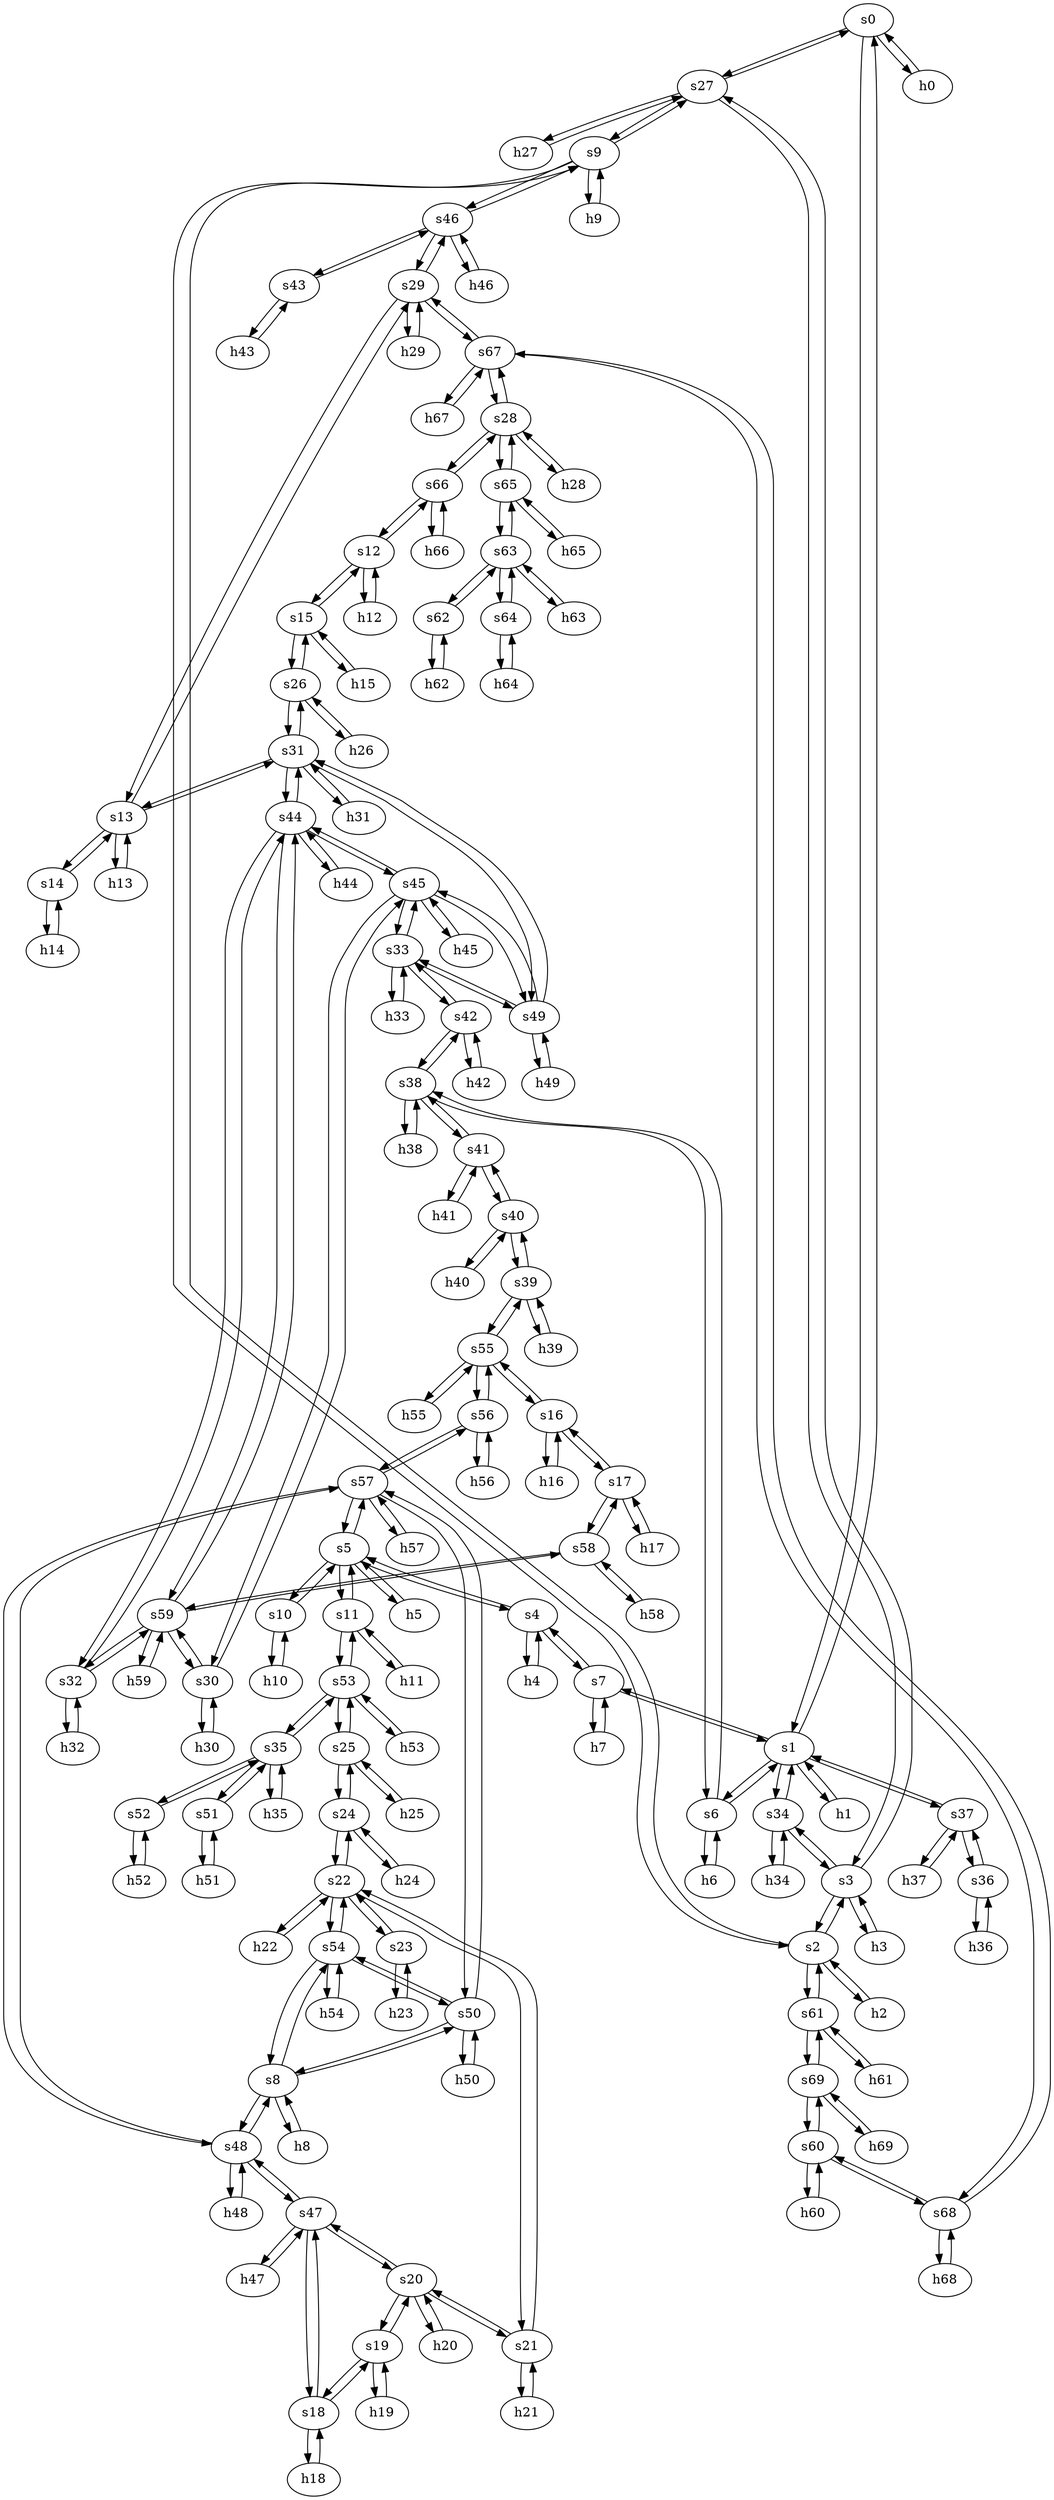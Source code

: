 strict digraph "Columbus Networks" {
	s0	 [id=0,
		type=switch];
	s27	 [id=27,
		type=switch];
	s0 -> s27	 [capacity="1Gbps",
		cost=1,
		dst_port=2,
		src_port=3];
	h0	 [ip="111.0.0.0",
		mac="00:00:00:00:0:0",
		type=host];
	s0 -> h0	 [capacity="1Gbps",
		cost=1,
		dst_port=1,
		src_port=1];
	s1	 [id=1,
		type=switch];
	s0 -> s1	 [capacity="1Gbps",
		cost=1,
		dst_port=2,
		src_port=2];
	s7	 [id=7,
		type=switch];
	s4	 [id=4,
		type=switch];
	s7 -> s4	 [capacity="1Gbps",
		cost=1,
		dst_port=3,
		src_port=3];
	s7 -> s1	 [capacity="1Gbps",
		cost=1,
		dst_port=6,
		src_port=2];
	h7	 [ip="111.0.7.7",
		mac="00:00:00:00:7:7",
		type=host];
	s7 -> h7	 [capacity="1Gbps",
		cost=1,
		dst_port=1,
		src_port=1];
	h20	 [ip="111.0.20.20",
		mac="00:00:00:00:20:20",
		type=host];
	s20	 [id=20,
		type=switch];
	h20 -> s20	 [capacity="1Gbps",
		cost=1,
		dst_port=1,
		src_port=1];
	h47	 [ip="111.0.47.47",
		mac="00:00:00:00:47:47",
		type=host];
	s47	 [id=47,
		type=switch];
	h47 -> s47	 [capacity="1Gbps",
		cost=1,
		dst_port=1,
		src_port=1];
	h46	 [ip="111.0.46.46",
		mac="00:00:00:00:46:46",
		type=host];
	s46	 [id=46,
		type=switch];
	h46 -> s46	 [capacity="1Gbps",
		cost=1,
		dst_port=1,
		src_port=1];
	h45	 [ip="111.0.45.45",
		mac="00:00:00:00:45:45",
		type=host];
	s45	 [id=45,
		type=switch];
	h45 -> s45	 [capacity="1Gbps",
		cost=1,
		dst_port=1,
		src_port=1];
	h44	 [ip="111.0.44.44",
		mac="00:00:00:00:44:44",
		type=host];
	s44	 [id=44,
		type=switch];
	h44 -> s44	 [capacity="1Gbps",
		cost=1,
		dst_port=1,
		src_port=1];
	h43	 [ip="111.0.43.43",
		mac="00:00:00:00:43:43",
		type=host];
	s43	 [id=43,
		type=switch];
	h43 -> s43	 [capacity="1Gbps",
		cost=1,
		dst_port=1,
		src_port=1];
	s5	 [id=5,
		type=switch];
	s5 -> s4	 [capacity="1Gbps",
		cost=1,
		dst_port=2,
		src_port=2];
	s57	 [id=57,
		type=switch];
	s5 -> s57	 [capacity="1Gbps",
		cost=1,
		dst_port=2,
		src_port=3];
	h5	 [ip="111.0.5.5",
		mac="00:00:00:00:5:5",
		type=host];
	s5 -> h5	 [capacity="1Gbps",
		cost=1,
		dst_port=1,
		src_port=1];
	s11	 [id=11,
		type=switch];
	s5 -> s11	 [capacity="1Gbps",
		cost=1,
		dst_port=2,
		src_port=5];
	s10	 [id=10,
		type=switch];
	s5 -> s10	 [capacity="1Gbps",
		cost=1,
		dst_port=2,
		src_port=4];
	h41	 [ip="111.0.41.41",
		mac="00:00:00:00:41:41",
		type=host];
	s41	 [id=41,
		type=switch];
	h41 -> s41	 [capacity="1Gbps",
		cost=1,
		dst_port=1,
		src_port=1];
	h40	 [ip="111.0.40.40",
		mac="00:00:00:00:40:40",
		type=host];
	s40	 [id=40,
		type=switch];
	h40 -> s40	 [capacity="1Gbps",
		cost=1,
		dst_port=1,
		src_port=1];
	s4 -> s7	 [capacity="1Gbps",
		cost=1,
		dst_port=3,
		src_port=3];
	h4	 [ip="111.0.4.4",
		mac="00:00:00:00:4:4",
		type=host];
	s4 -> h4	 [capacity="1Gbps",
		cost=1,
		dst_port=1,
		src_port=1];
	s4 -> s5	 [capacity="1Gbps",
		cost=1,
		dst_port=2,
		src_port=2];
	h49	 [ip="111.0.49.49",
		mac="00:00:00:00:49:49",
		type=host];
	s49	 [id=49,
		type=switch];
	h49 -> s49	 [capacity="1Gbps",
		cost=1,
		dst_port=1,
		src_port=1];
	h48	 [ip="111.0.48.48",
		mac="00:00:00:00:48:48",
		type=host];
	s48	 [id=48,
		type=switch];
	h48 -> s48	 [capacity="1Gbps",
		cost=1,
		dst_port=1,
		src_port=1];
	s57 -> s5	 [capacity="1Gbps",
		cost=1,
		dst_port=3,
		src_port=2];
	s50	 [id=50,
		type=switch];
	s57 -> s50	 [capacity="1Gbps",
		cost=1,
		dst_port=3,
		src_port=4];
	h57	 [ip="111.0.57.57",
		mac="00:00:00:00:57:57",
		type=host];
	s57 -> h57	 [capacity="1Gbps",
		cost=1,
		dst_port=1,
		src_port=1];
	s56	 [id=56,
		type=switch];
	s57 -> s56	 [capacity="1Gbps",
		cost=1,
		dst_port=3,
		src_port=5];
	s57 -> s48	 [capacity="1Gbps",
		cost=1,
		dst_port=4,
		src_port=3];
	s56 -> s57	 [capacity="1Gbps",
		cost=1,
		dst_port=5,
		src_port=3];
	s55	 [id=55,
		type=switch];
	s56 -> s55	 [capacity="1Gbps",
		cost=1,
		dst_port=4,
		src_port=2];
	h56	 [ip="111.0.56.56",
		mac="00:00:00:00:56:56",
		type=host];
	s56 -> h56	 [capacity="1Gbps",
		cost=1,
		dst_port=1,
		src_port=1];
	s16	 [id=16,
		type=switch];
	s55 -> s16	 [capacity="1Gbps",
		cost=1,
		dst_port=3,
		src_port=2];
	s55 -> s56	 [capacity="1Gbps",
		cost=1,
		dst_port=2,
		src_port=4];
	h55	 [ip="111.0.55.55",
		mac="00:00:00:00:55:55",
		type=host];
	s55 -> h55	 [capacity="1Gbps",
		cost=1,
		dst_port=1,
		src_port=1];
	s39	 [id=39,
		type=switch];
	s55 -> s39	 [capacity="1Gbps",
		cost=1,
		dst_port=3,
		src_port=3];
	s54	 [id=54,
		type=switch];
	s8	 [id=8,
		type=switch];
	s54 -> s8	 [capacity="1Gbps",
		cost=1,
		dst_port=4,
		src_port=2];
	s22	 [id=22,
		type=switch];
	s54 -> s22	 [capacity="1Gbps",
		cost=1,
		dst_port=4,
		src_port=3];
	s54 -> s50	 [capacity="1Gbps",
		cost=1,
		dst_port=4,
		src_port=4];
	h54	 [ip="111.0.54.54",
		mac="00:00:00:00:54:54",
		type=host];
	s54 -> h54	 [capacity="1Gbps",
		cost=1,
		dst_port=1,
		src_port=1];
	s53	 [id=53,
		type=switch];
	h53	 [ip="111.0.53.53",
		mac="00:00:00:00:53:53",
		type=host];
	s53 -> h53	 [capacity="1Gbps",
		cost=1,
		dst_port=1,
		src_port=1];
	s35	 [id=35,
		type=switch];
	s53 -> s35	 [capacity="1Gbps",
		cost=1,
		dst_port=4,
		src_port=4];
	s25	 [id=25,
		type=switch];
	s53 -> s25	 [capacity="1Gbps",
		cost=1,
		dst_port=3,
		src_port=3];
	s53 -> s11	 [capacity="1Gbps",
		cost=1,
		dst_port=3,
		src_port=2];
	s52	 [id=52,
		type=switch];
	s52 -> s35	 [capacity="1Gbps",
		cost=1,
		dst_port=3,
		src_port=2];
	h52	 [ip="111.0.52.52",
		mac="00:00:00:00:52:52",
		type=host];
	s52 -> h52	 [capacity="1Gbps",
		cost=1,
		dst_port=1,
		src_port=1];
	s51	 [id=51,
		type=switch];
	s51 -> s35	 [capacity="1Gbps",
		cost=1,
		dst_port=2,
		src_port=2];
	h51	 [ip="111.0.51.51",
		mac="00:00:00:00:51:51",
		type=host];
	s51 -> h51	 [capacity="1Gbps",
		cost=1,
		dst_port=1,
		src_port=1];
	s50 -> s8	 [capacity="1Gbps",
		cost=1,
		dst_port=3,
		src_port=2];
	s50 -> s54	 [capacity="1Gbps",
		cost=1,
		dst_port=4,
		src_port=4];
	h50	 [ip="111.0.50.50",
		mac="00:00:00:00:50:50",
		type=host];
	s50 -> h50	 [capacity="1Gbps",
		cost=1,
		dst_port=1,
		src_port=1];
	s50 -> s57	 [capacity="1Gbps",
		cost=1,
		dst_port=4,
		src_port=3];
	s59	 [id=59,
		type=switch];
	s58	 [id=58,
		type=switch];
	s59 -> s58	 [capacity="1Gbps",
		cost=1,
		dst_port=3,
		src_port=5];
	h59	 [ip="111.0.59.59",
		mac="00:00:00:00:59:59",
		type=host];
	s59 -> h59	 [capacity="1Gbps",
		cost=1,
		dst_port=1,
		src_port=1];
	s59 -> s44	 [capacity="1Gbps",
		cost=1,
		dst_port=4,
		src_port=4];
	s32	 [id=32,
		type=switch];
	s59 -> s32	 [capacity="1Gbps",
		cost=1,
		dst_port=2,
		src_port=3];
	s30	 [id=30,
		type=switch];
	s59 -> s30	 [capacity="1Gbps",
		cost=1,
		dst_port=2,
		src_port=2];
	h58	 [ip="111.0.58.58",
		mac="00:00:00:00:58:58",
		type=host];
	s58 -> h58	 [capacity="1Gbps",
		cost=1,
		dst_port=1,
		src_port=1];
	s58 -> s59	 [capacity="1Gbps",
		cost=1,
		dst_port=5,
		src_port=3];
	s17	 [id=17,
		type=switch];
	s58 -> s17	 [capacity="1Gbps",
		cost=1,
		dst_port=3,
		src_port=2];
	h54 -> s54	 [capacity="1Gbps",
		cost=1,
		dst_port=1,
		src_port=1];
	h55 -> s55	 [capacity="1Gbps",
		cost=1,
		dst_port=1,
		src_port=1];
	h56 -> s56	 [capacity="1Gbps",
		cost=1,
		dst_port=1,
		src_port=1];
	h57 -> s57	 [capacity="1Gbps",
		cost=1,
		dst_port=1,
		src_port=1];
	h50 -> s50	 [capacity="1Gbps",
		cost=1,
		dst_port=1,
		src_port=1];
	h51 -> s51	 [capacity="1Gbps",
		cost=1,
		dst_port=1,
		src_port=1];
	h52 -> s52	 [capacity="1Gbps",
		cost=1,
		dst_port=1,
		src_port=1];
	h53 -> s53	 [capacity="1Gbps",
		cost=1,
		dst_port=1,
		src_port=1];
	h58 -> s58	 [capacity="1Gbps",
		cost=1,
		dst_port=1,
		src_port=1];
	h59 -> s59	 [capacity="1Gbps",
		cost=1,
		dst_port=1,
		src_port=1];
	s44 -> h44	 [capacity="1Gbps",
		cost=1,
		dst_port=1,
		src_port=1];
	s44 -> s45	 [capacity="1Gbps",
		cost=1,
		dst_port=4,
		src_port=5];
	s31	 [id=31,
		type=switch];
	s44 -> s31	 [capacity="1Gbps",
		cost=1,
		dst_port=5,
		src_port=2];
	s44 -> s59	 [capacity="1Gbps",
		cost=1,
		dst_port=4,
		src_port=4];
	s44 -> s32	 [capacity="1Gbps",
		cost=1,
		dst_port=3,
		src_port=3];
	h24	 [ip="111.0.24.24",
		mac="00:00:00:00:24:24",
		type=host];
	s24	 [id=24,
		type=switch];
	h24 -> s24	 [capacity="1Gbps",
		cost=1,
		dst_port=1,
		src_port=1];
	s46 -> h46	 [capacity="1Gbps",
		cost=1,
		dst_port=1,
		src_port=1];
	s9	 [id=9,
		type=switch];
	s46 -> s9	 [capacity="1Gbps",
		cost=1,
		dst_port=4,
		src_port=2];
	s29	 [id=29,
		type=switch];
	s46 -> s29	 [capacity="1Gbps",
		cost=1,
		dst_port=4,
		src_port=3];
	s46 -> s43	 [capacity="1Gbps",
		cost=1,
		dst_port=2,
		src_port=4];
	s18	 [id=18,
		type=switch];
	s47 -> s18	 [capacity="1Gbps",
		cost=1,
		dst_port=3,
		src_port=2];
	s47 -> s48	 [capacity="1Gbps",
		cost=1,
		dst_port=3,
		src_port=4];
	s47 -> h47	 [capacity="1Gbps",
		cost=1,
		dst_port=1,
		src_port=1];
	s47 -> s20	 [capacity="1Gbps",
		cost=1,
		dst_port=4,
		src_port=3];
	s40 -> s41	 [capacity="1Gbps",
		cost=1,
		dst_port=3,
		src_port=3];
	s40 -> s39	 [capacity="1Gbps",
		cost=1,
		dst_port=2,
		src_port=2];
	s40 -> h40	 [capacity="1Gbps",
		cost=1,
		dst_port=1,
		src_port=1];
	s41 -> s40	 [capacity="1Gbps",
		cost=1,
		dst_port=3,
		src_port=3];
	s41 -> h41	 [capacity="1Gbps",
		cost=1,
		dst_port=1,
		src_port=1];
	s38	 [id=38,
		type=switch];
	s41 -> s38	 [capacity="1Gbps",
		cost=1,
		dst_port=3,
		src_port=2];
	s42	 [id=42,
		type=switch];
	s42 -> s38	 [capacity="1Gbps",
		cost=1,
		dst_port=4,
		src_port=3];
	s33	 [id=33,
		type=switch];
	s42 -> s33	 [capacity="1Gbps",
		cost=1,
		dst_port=3,
		src_port=2];
	h42	 [ip="111.0.42.42",
		mac="00:00:00:00:42:42",
		type=host];
	s42 -> h42	 [capacity="1Gbps",
		cost=1,
		dst_port=1,
		src_port=1];
	s43 -> h43	 [capacity="1Gbps",
		cost=1,
		dst_port=1,
		src_port=1];
	s43 -> s46	 [capacity="1Gbps",
		cost=1,
		dst_port=4,
		src_port=2];
	s48 -> s8	 [capacity="1Gbps",
		cost=1,
		dst_port=2,
		src_port=2];
	s48 -> h48	 [capacity="1Gbps",
		cost=1,
		dst_port=1,
		src_port=1];
	s48 -> s57	 [capacity="1Gbps",
		cost=1,
		dst_port=3,
		src_port=4];
	s48 -> s47	 [capacity="1Gbps",
		cost=1,
		dst_port=4,
		src_port=3];
	s49 -> s45	 [capacity="1Gbps",
		cost=1,
		dst_port=5,
		src_port=4];
	s49 -> s31	 [capacity="1Gbps",
		cost=1,
		dst_port=4,
		src_port=2];
	s49 -> s33	 [capacity="1Gbps",
		cost=1,
		dst_port=2,
		src_port=3];
	s49 -> h49	 [capacity="1Gbps",
		cost=1,
		dst_port=1,
		src_port=1];
	h42 -> s42	 [capacity="1Gbps",
		cost=1,
		dst_port=1,
		src_port=1];
	h69	 [ip="111.0.69.69",
		mac="00:00:00:00:69:69",
		type=host];
	s69	 [id=69,
		type=switch];
	h69 -> s69	 [capacity="1Gbps",
		cost=1,
		dst_port=1,
		src_port=1];
	h68	 [ip="111.0.68.68",
		mac="00:00:00:00:68:68",
		type=host];
	s68	 [id=68,
		type=switch];
	h68 -> s68	 [capacity="1Gbps",
		cost=1,
		dst_port=1,
		src_port=1];
	h61	 [ip="111.0.61.61",
		mac="00:00:00:00:61:61",
		type=host];
	s61	 [id=61,
		type=switch];
	h61 -> s61	 [capacity="1Gbps",
		cost=1,
		dst_port=1,
		src_port=1];
	h60	 [ip="111.0.60.60",
		mac="00:00:00:00:60:60",
		type=host];
	s60	 [id=60,
		type=switch];
	h60 -> s60	 [capacity="1Gbps",
		cost=1,
		dst_port=1,
		src_port=1];
	h63	 [ip="111.0.63.63",
		mac="00:00:00:00:63:63",
		type=host];
	s63	 [id=63,
		type=switch];
	h63 -> s63	 [capacity="1Gbps",
		cost=1,
		dst_port=1,
		src_port=1];
	h62	 [ip="111.0.62.62",
		mac="00:00:00:00:62:62",
		type=host];
	s62	 [id=62,
		type=switch];
	h62 -> s62	 [capacity="1Gbps",
		cost=1,
		dst_port=1,
		src_port=1];
	h65	 [ip="111.0.65.65",
		mac="00:00:00:00:65:65",
		type=host];
	s65	 [id=65,
		type=switch];
	h65 -> s65	 [capacity="1Gbps",
		cost=1,
		dst_port=1,
		src_port=1];
	h64	 [ip="111.0.64.64",
		mac="00:00:00:00:64:64",
		type=host];
	s64	 [id=64,
		type=switch];
	h64 -> s64	 [capacity="1Gbps",
		cost=1,
		dst_port=1,
		src_port=1];
	h67	 [ip="111.0.67.67",
		mac="00:00:00:00:67:67",
		type=host];
	s67	 [id=67,
		type=switch];
	h67 -> s67	 [capacity="1Gbps",
		cost=1,
		dst_port=1,
		src_port=1];
	h66	 [ip="111.0.66.66",
		mac="00:00:00:00:66:66",
		type=host];
	s66	 [id=66,
		type=switch];
	h66 -> s66	 [capacity="1Gbps",
		cost=1,
		dst_port=1,
		src_port=1];
	s45 -> h45	 [capacity="1Gbps",
		cost=1,
		dst_port=1,
		src_port=1];
	s45 -> s44	 [capacity="1Gbps",
		cost=1,
		dst_port=5,
		src_port=4];
	s45 -> s30	 [capacity="1Gbps",
		cost=1,
		dst_port=3,
		src_port=2];
	s45 -> s33	 [capacity="1Gbps",
		cost=1,
		dst_port=4,
		src_port=3];
	s45 -> s49	 [capacity="1Gbps",
		cost=1,
		dst_port=4,
		src_port=5];
	s19	 [id=19,
		type=switch];
	h19	 [ip="111.0.19.19",
		mac="00:00:00:00:19:19",
		type=host];
	s19 -> h19	 [capacity="1Gbps",
		cost=1,
		dst_port=1,
		src_port=1];
	s19 -> s18	 [capacity="1Gbps",
		cost=1,
		dst_port=2,
		src_port=2];
	s19 -> s20	 [capacity="1Gbps",
		cost=1,
		dst_port=2,
		src_port=3];
	s18 -> s19	 [capacity="1Gbps",
		cost=1,
		dst_port=2,
		src_port=2];
	s18 -> s47	 [capacity="1Gbps",
		cost=1,
		dst_port=2,
		src_port=3];
	h18	 [ip="111.0.18.18",
		mac="00:00:00:00:18:18",
		type=host];
	s18 -> h18	 [capacity="1Gbps",
		cost=1,
		dst_port=1,
		src_port=1];
	s13	 [id=13,
		type=switch];
	s14	 [id=14,
		type=switch];
	s13 -> s14	 [capacity="1Gbps",
		cost=1,
		dst_port=2,
		src_port=3];
	s13 -> s31	 [capacity="1Gbps",
		cost=1,
		dst_port=2,
		src_port=4];
	s13 -> s29	 [capacity="1Gbps",
		cost=1,
		dst_port=2,
		src_port=2];
	h13	 [ip="111.0.13.13",
		mac="00:00:00:00:13:13",
		type=host];
	s13 -> h13	 [capacity="1Gbps",
		cost=1,
		dst_port=1,
		src_port=1];
	s12	 [id=12,
		type=switch];
	h12	 [ip="111.0.12.12",
		mac="00:00:00:00:12:12",
		type=host];
	s12 -> h12	 [capacity="1Gbps",
		cost=1,
		dst_port=1,
		src_port=1];
	s12 -> s66	 [capacity="1Gbps",
		cost=1,
		dst_port=2,
		src_port=2];
	s15	 [id=15,
		type=switch];
	s12 -> s15	 [capacity="1Gbps",
		cost=1,
		dst_port=2,
		src_port=3];
	s11 -> s5	 [capacity="1Gbps",
		cost=1,
		dst_port=5,
		src_port=2];
	h11	 [ip="111.0.11.11",
		mac="00:00:00:00:11:11",
		type=host];
	s11 -> h11	 [capacity="1Gbps",
		cost=1,
		dst_port=1,
		src_port=1];
	s11 -> s53	 [capacity="1Gbps",
		cost=1,
		dst_port=2,
		src_port=3];
	s10 -> s5	 [capacity="1Gbps",
		cost=1,
		dst_port=4,
		src_port=2];
	h10	 [ip="111.0.10.10",
		mac="00:00:00:00:10:10",
		type=host];
	s10 -> h10	 [capacity="1Gbps",
		cost=1,
		dst_port=1,
		src_port=1];
	s17 -> s16	 [capacity="1Gbps",
		cost=1,
		dst_port=2,
		src_port=2];
	s17 -> s58	 [capacity="1Gbps",
		cost=1,
		dst_port=2,
		src_port=3];
	h17	 [ip="111.0.17.17",
		mac="00:00:00:00:17:17",
		type=host];
	s17 -> h17	 [capacity="1Gbps",
		cost=1,
		dst_port=1,
		src_port=1];
	h16	 [ip="111.0.16.16",
		mac="00:00:00:00:16:16",
		type=host];
	s16 -> h16	 [capacity="1Gbps",
		cost=1,
		dst_port=1,
		src_port=1];
	s16 -> s55	 [capacity="1Gbps",
		cost=1,
		dst_port=2,
		src_port=3];
	s16 -> s17	 [capacity="1Gbps",
		cost=1,
		dst_port=2,
		src_port=2];
	s15 -> s12	 [capacity="1Gbps",
		cost=1,
		dst_port=3,
		src_port=2];
	h15	 [ip="111.0.15.15",
		mac="00:00:00:00:15:15",
		type=host];
	s15 -> h15	 [capacity="1Gbps",
		cost=1,
		dst_port=1,
		src_port=1];
	s26	 [id=26,
		type=switch];
	s15 -> s26	 [capacity="1Gbps",
		cost=1,
		dst_port=2,
		src_port=3];
	h14	 [ip="111.0.14.14",
		mac="00:00:00:00:14:14",
		type=host];
	s14 -> h14	 [capacity="1Gbps",
		cost=1,
		dst_port=1,
		src_port=1];
	s14 -> s13	 [capacity="1Gbps",
		cost=1,
		dst_port=3,
		src_port=2];
	s68 -> s67	 [capacity="1Gbps",
		cost=1,
		dst_port=4,
		src_port=3];
	s68 -> s60	 [capacity="1Gbps",
		cost=1,
		dst_port=2,
		src_port=2];
	s68 -> h68	 [capacity="1Gbps",
		cost=1,
		dst_port=1,
		src_port=1];
	s69 -> s60	 [capacity="1Gbps",
		cost=1,
		dst_port=3,
		src_port=2];
	s69 -> s61	 [capacity="1Gbps",
		cost=1,
		dst_port=3,
		src_port=3];
	s69 -> h69	 [capacity="1Gbps",
		cost=1,
		dst_port=1,
		src_port=1];
	s66 -> s12	 [capacity="1Gbps",
		cost=1,
		dst_port=2,
		src_port=2];
	s66 -> h66	 [capacity="1Gbps",
		cost=1,
		dst_port=1,
		src_port=1];
	s28	 [id=28,
		type=switch];
	s66 -> s28	 [capacity="1Gbps",
		cost=1,
		dst_port=3,
		src_port=3];
	s67 -> h67	 [capacity="1Gbps",
		cost=1,
		dst_port=1,
		src_port=1];
	s67 -> s29	 [capacity="1Gbps",
		cost=1,
		dst_port=3,
		src_port=3];
	s67 -> s28	 [capacity="1Gbps",
		cost=1,
		dst_port=4,
		src_port=2];
	s67 -> s68	 [capacity="1Gbps",
		cost=1,
		dst_port=3,
		src_port=4];
	s64 -> s63	 [capacity="1Gbps",
		cost=1,
		dst_port=3,
		src_port=2];
	s64 -> h64	 [capacity="1Gbps",
		cost=1,
		dst_port=1,
		src_port=1];
	s65 -> s63	 [capacity="1Gbps",
		cost=1,
		dst_port=4,
		src_port=3];
	s65 -> h65	 [capacity="1Gbps",
		cost=1,
		dst_port=1,
		src_port=1];
	s65 -> s28	 [capacity="1Gbps",
		cost=1,
		dst_port=2,
		src_port=2];
	s62 -> s63	 [capacity="1Gbps",
		cost=1,
		dst_port=2,
		src_port=2];
	s62 -> h62	 [capacity="1Gbps",
		cost=1,
		dst_port=1,
		src_port=1];
	s63 -> s64	 [capacity="1Gbps",
		cost=1,
		dst_port=2,
		src_port=3];
	s63 -> s62	 [capacity="1Gbps",
		cost=1,
		dst_port=2,
		src_port=2];
	s63 -> h63	 [capacity="1Gbps",
		cost=1,
		dst_port=1,
		src_port=1];
	s63 -> s65	 [capacity="1Gbps",
		cost=1,
		dst_port=3,
		src_port=4];
	s60 -> h60	 [capacity="1Gbps",
		cost=1,
		dst_port=1,
		src_port=1];
	s60 -> s69	 [capacity="1Gbps",
		cost=1,
		dst_port=2,
		src_port=3];
	s60 -> s68	 [capacity="1Gbps",
		cost=1,
		dst_port=2,
		src_port=2];
	s61 -> h61	 [capacity="1Gbps",
		cost=1,
		dst_port=1,
		src_port=1];
	s61 -> s69	 [capacity="1Gbps",
		cost=1,
		dst_port=3,
		src_port=3];
	s2	 [id=2,
		type=switch];
	s61 -> s2	 [capacity="1Gbps",
		cost=1,
		dst_port=4,
		src_port=2];
	h8	 [ip="111.0.8.8",
		mac="00:00:00:00:8:8",
		type=host];
	h8 -> s8	 [capacity="1Gbps",
		cost=1,
		dst_port=1,
		src_port=1];
	h9	 [ip="111.0.9.9",
		mac="00:00:00:00:9:9",
		type=host];
	h9 -> s9	 [capacity="1Gbps",
		cost=1,
		dst_port=1,
		src_port=1];
	h2	 [ip="111.0.2.2",
		mac="00:00:00:00:2:2",
		type=host];
	h2 -> s2	 [capacity="1Gbps",
		cost=1,
		dst_port=1,
		src_port=1];
	h3	 [ip="111.0.3.3",
		mac="00:00:00:00:3:3",
		type=host];
	s3	 [id=3,
		type=switch];
	h3 -> s3	 [capacity="1Gbps",
		cost=1,
		dst_port=1,
		src_port=1];
	h0 -> s0	 [capacity="1Gbps",
		cost=1,
		dst_port=1,
		src_port=1];
	h1	 [ip="111.0.1.1",
		mac="00:00:00:00:1:1",
		type=host];
	h1 -> s1	 [capacity="1Gbps",
		cost=1,
		dst_port=1,
		src_port=1];
	h6	 [ip="111.0.6.6",
		mac="00:00:00:00:6:6",
		type=host];
	s6	 [id=6,
		type=switch];
	h6 -> s6	 [capacity="1Gbps",
		cost=1,
		dst_port=1,
		src_port=1];
	h7 -> s7	 [capacity="1Gbps",
		cost=1,
		dst_port=1,
		src_port=1];
	h4 -> s4	 [capacity="1Gbps",
		cost=1,
		dst_port=1,
		src_port=1];
	h5 -> s5	 [capacity="1Gbps",
		cost=1,
		dst_port=1,
		src_port=1];
	h39	 [ip="111.0.39.39",
		mac="00:00:00:00:39:39",
		type=host];
	s39 -> h39	 [capacity="1Gbps",
		cost=1,
		dst_port=1,
		src_port=1];
	s39 -> s40	 [capacity="1Gbps",
		cost=1,
		dst_port=2,
		src_port=2];
	s39 -> s55	 [capacity="1Gbps",
		cost=1,
		dst_port=3,
		src_port=3];
	s38 -> s41	 [capacity="1Gbps",
		cost=1,
		dst_port=2,
		src_port=3];
	s38 -> s42	 [capacity="1Gbps",
		cost=1,
		dst_port=3,
		src_port=4];
	h38	 [ip="111.0.38.38",
		mac="00:00:00:00:38:38",
		type=host];
	s38 -> h38	 [capacity="1Gbps",
		cost=1,
		dst_port=1,
		src_port=1];
	s38 -> s6	 [capacity="1Gbps",
		cost=1,
		dst_port=3,
		src_port=2];
	s35 -> s51	 [capacity="1Gbps",
		cost=1,
		dst_port=2,
		src_port=2];
	s35 -> s52	 [capacity="1Gbps",
		cost=1,
		dst_port=2,
		src_port=3];
	s35 -> s53	 [capacity="1Gbps",
		cost=1,
		dst_port=4,
		src_port=4];
	h35	 [ip="111.0.35.35",
		mac="00:00:00:00:35:35",
		type=host];
	s35 -> h35	 [capacity="1Gbps",
		cost=1,
		dst_port=1,
		src_port=1];
	s34	 [id=34,
		type=switch];
	s34 -> s1	 [capacity="1Gbps",
		cost=1,
		dst_port=3,
		src_port=2];
	s34 -> s3	 [capacity="1Gbps",
		cost=1,
		dst_port=4,
		src_port=3];
	h34	 [ip="111.0.34.34",
		mac="00:00:00:00:34:34",
		type=host];
	s34 -> h34	 [capacity="1Gbps",
		cost=1,
		dst_port=1,
		src_port=1];
	s37	 [id=37,
		type=switch];
	s36	 [id=36,
		type=switch];
	s37 -> s36	 [capacity="1Gbps",
		cost=1,
		dst_port=2,
		src_port=3];
	s37 -> s1	 [capacity="1Gbps",
		cost=1,
		dst_port=4,
		src_port=2];
	h37	 [ip="111.0.37.37",
		mac="00:00:00:00:37:37",
		type=host];
	s37 -> h37	 [capacity="1Gbps",
		cost=1,
		dst_port=1,
		src_port=1];
	s36 -> s37	 [capacity="1Gbps",
		cost=1,
		dst_port=3,
		src_port=2];
	h36	 [ip="111.0.36.36",
		mac="00:00:00:00:36:36",
		type=host];
	s36 -> h36	 [capacity="1Gbps",
		cost=1,
		dst_port=1,
		src_port=1];
	s31 -> s26	 [capacity="1Gbps",
		cost=1,
		dst_port=3,
		src_port=3];
	s31 -> s13	 [capacity="1Gbps",
		cost=1,
		dst_port=4,
		src_port=2];
	s31 -> s44	 [capacity="1Gbps",
		cost=1,
		dst_port=2,
		src_port=5];
	s31 -> s49	 [capacity="1Gbps",
		cost=1,
		dst_port=2,
		src_port=4];
	h31	 [ip="111.0.31.31",
		mac="00:00:00:00:31:31",
		type=host];
	s31 -> h31	 [capacity="1Gbps",
		cost=1,
		dst_port=1,
		src_port=1];
	s30 -> s45	 [capacity="1Gbps",
		cost=1,
		dst_port=2,
		src_port=3];
	s30 -> s59	 [capacity="1Gbps",
		cost=1,
		dst_port=2,
		src_port=2];
	h30	 [ip="111.0.30.30",
		mac="00:00:00:00:30:30",
		type=host];
	s30 -> h30	 [capacity="1Gbps",
		cost=1,
		dst_port=1,
		src_port=1];
	s33 -> s45	 [capacity="1Gbps",
		cost=1,
		dst_port=3,
		src_port=4];
	s33 -> s42	 [capacity="1Gbps",
		cost=1,
		dst_port=2,
		src_port=3];
	s33 -> s49	 [capacity="1Gbps",
		cost=1,
		dst_port=3,
		src_port=2];
	h33	 [ip="111.0.33.33",
		mac="00:00:00:00:33:33",
		type=host];
	s33 -> h33	 [capacity="1Gbps",
		cost=1,
		dst_port=1,
		src_port=1];
	h32	 [ip="111.0.32.32",
		mac="00:00:00:00:32:32",
		type=host];
	s32 -> h32	 [capacity="1Gbps",
		cost=1,
		dst_port=1,
		src_port=1];
	s32 -> s59	 [capacity="1Gbps",
		cost=1,
		dst_port=3,
		src_port=2];
	s32 -> s44	 [capacity="1Gbps",
		cost=1,
		dst_port=3,
		src_port=3];
	h18 -> s18	 [capacity="1Gbps",
		cost=1,
		dst_port=1,
		src_port=1];
	h19 -> s19	 [capacity="1Gbps",
		cost=1,
		dst_port=1,
		src_port=1];
	h10 -> s10	 [capacity="1Gbps",
		cost=1,
		dst_port=1,
		src_port=1];
	h11 -> s11	 [capacity="1Gbps",
		cost=1,
		dst_port=1,
		src_port=1];
	h12 -> s12	 [capacity="1Gbps",
		cost=1,
		dst_port=1,
		src_port=1];
	h13 -> s13	 [capacity="1Gbps",
		cost=1,
		dst_port=1,
		src_port=1];
	h14 -> s14	 [capacity="1Gbps",
		cost=1,
		dst_port=1,
		src_port=1];
	h15 -> s15	 [capacity="1Gbps",
		cost=1,
		dst_port=1,
		src_port=1];
	h16 -> s16	 [capacity="1Gbps",
		cost=1,
		dst_port=1,
		src_port=1];
	h17 -> s17	 [capacity="1Gbps",
		cost=1,
		dst_port=1,
		src_port=1];
	s9 -> s27	 [capacity="1Gbps",
		cost=1,
		dst_port=4,
		src_port=3];
	s9 -> h9	 [capacity="1Gbps",
		cost=1,
		dst_port=1,
		src_port=1];
	s9 -> s2	 [capacity="1Gbps",
		cost=1,
		dst_port=2,
		src_port=2];
	s9 -> s46	 [capacity="1Gbps",
		cost=1,
		dst_port=2,
		src_port=4];
	s8 -> h8	 [capacity="1Gbps",
		cost=1,
		dst_port=1,
		src_port=1];
	s8 -> s50	 [capacity="1Gbps",
		cost=1,
		dst_port=2,
		src_port=3];
	s8 -> s54	 [capacity="1Gbps",
		cost=1,
		dst_port=2,
		src_port=4];
	s8 -> s48	 [capacity="1Gbps",
		cost=1,
		dst_port=2,
		src_port=2];
	h29	 [ip="111.0.29.29",
		mac="00:00:00:00:29:29",
		type=host];
	h29 -> s29	 [capacity="1Gbps",
		cost=1,
		dst_port=1,
		src_port=1];
	h28	 [ip="111.0.28.28",
		mac="00:00:00:00:28:28",
		type=host];
	h28 -> s28	 [capacity="1Gbps",
		cost=1,
		dst_port=1,
		src_port=1];
	s23	 [id=23,
		type=switch];
	s23 -> s22	 [capacity="1Gbps",
		cost=1,
		dst_port=5,
		src_port=2];
	h23	 [ip="111.0.23.23",
		mac="00:00:00:00:23:23",
		type=host];
	s23 -> h23	 [capacity="1Gbps",
		cost=1,
		dst_port=1,
		src_port=1];
	s3 -> s34	 [capacity="1Gbps",
		cost=1,
		dst_port=3,
		src_port=4];
	s3 -> s27	 [capacity="1Gbps",
		cost=1,
		dst_port=3,
		src_port=3];
	s3 -> h3	 [capacity="1Gbps",
		cost=1,
		dst_port=1,
		src_port=1];
	s3 -> s2	 [capacity="1Gbps",
		cost=1,
		dst_port=3,
		src_port=2];
	s2 -> s9	 [capacity="1Gbps",
		cost=1,
		dst_port=2,
		src_port=2];
	s2 -> s61	 [capacity="1Gbps",
		cost=1,
		dst_port=2,
		src_port=4];
	s2 -> h2	 [capacity="1Gbps",
		cost=1,
		dst_port=1,
		src_port=1];
	s2 -> s3	 [capacity="1Gbps",
		cost=1,
		dst_port=2,
		src_port=3];
	s1 -> s7	 [capacity="1Gbps",
		cost=1,
		dst_port=2,
		src_port=6];
	s1 -> s34	 [capacity="1Gbps",
		cost=1,
		dst_port=2,
		src_port=3];
	s1 -> s37	 [capacity="1Gbps",
		cost=1,
		dst_port=2,
		src_port=4];
	s1 -> s0	 [capacity="1Gbps",
		cost=1,
		dst_port=2,
		src_port=2];
	s1 -> h1	 [capacity="1Gbps",
		cost=1,
		dst_port=1,
		src_port=1];
	s1 -> s6	 [capacity="1Gbps",
		cost=1,
		dst_port=2,
		src_port=5];
	h26	 [ip="111.0.26.26",
		mac="00:00:00:00:26:26",
		type=host];
	h26 -> s26	 [capacity="1Gbps",
		cost=1,
		dst_port=1,
		src_port=1];
	h21	 [ip="111.0.21.21",
		mac="00:00:00:00:21:21",
		type=host];
	s21	 [id=21,
		type=switch];
	h21 -> s21	 [capacity="1Gbps",
		cost=1,
		dst_port=1,
		src_port=1];
	s6 -> h6	 [capacity="1Gbps",
		cost=1,
		dst_port=1,
		src_port=1];
	s6 -> s38	 [capacity="1Gbps",
		cost=1,
		dst_port=2,
		src_port=3];
	s6 -> s1	 [capacity="1Gbps",
		cost=1,
		dst_port=5,
		src_port=2];
	h23 -> s23	 [capacity="1Gbps",
		cost=1,
		dst_port=1,
		src_port=1];
	h22	 [ip="111.0.22.22",
		mac="00:00:00:00:22:22",
		type=host];
	h22 -> s22	 [capacity="1Gbps",
		cost=1,
		dst_port=1,
		src_port=1];
	h32 -> s32	 [capacity="1Gbps",
		cost=1,
		dst_port=1,
		src_port=1];
	h33 -> s33	 [capacity="1Gbps",
		cost=1,
		dst_port=1,
		src_port=1];
	h30 -> s30	 [capacity="1Gbps",
		cost=1,
		dst_port=1,
		src_port=1];
	h31 -> s31	 [capacity="1Gbps",
		cost=1,
		dst_port=1,
		src_port=1];
	h36 -> s36	 [capacity="1Gbps",
		cost=1,
		dst_port=1,
		src_port=1];
	h37 -> s37	 [capacity="1Gbps",
		cost=1,
		dst_port=1,
		src_port=1];
	h34 -> s34	 [capacity="1Gbps",
		cost=1,
		dst_port=1,
		src_port=1];
	h35 -> s35	 [capacity="1Gbps",
		cost=1,
		dst_port=1,
		src_port=1];
	h38 -> s38	 [capacity="1Gbps",
		cost=1,
		dst_port=1,
		src_port=1];
	h39 -> s39	 [capacity="1Gbps",
		cost=1,
		dst_port=1,
		src_port=1];
	s22 -> s24	 [capacity="1Gbps",
		cost=1,
		dst_port=2,
		src_port=3];
	s22 -> h22	 [capacity="1Gbps",
		cost=1,
		dst_port=1,
		src_port=1];
	s22 -> s54	 [capacity="1Gbps",
		cost=1,
		dst_port=3,
		src_port=4];
	s22 -> s21	 [capacity="1Gbps",
		cost=1,
		dst_port=3,
		src_port=2];
	s22 -> s23	 [capacity="1Gbps",
		cost=1,
		dst_port=2,
		src_port=5];
	h25	 [ip="111.0.25.25",
		mac="00:00:00:00:25:25",
		type=host];
	h25 -> s25	 [capacity="1Gbps",
		cost=1,
		dst_port=1,
		src_port=1];
	s20 -> h20	 [capacity="1Gbps",
		cost=1,
		dst_port=1,
		src_port=1];
	s20 -> s21	 [capacity="1Gbps",
		cost=1,
		dst_port=2,
		src_port=3];
	s20 -> s19	 [capacity="1Gbps",
		cost=1,
		dst_port=3,
		src_port=2];
	s20 -> s47	 [capacity="1Gbps",
		cost=1,
		dst_port=3,
		src_port=4];
	s21 -> s22	 [capacity="1Gbps",
		cost=1,
		dst_port=2,
		src_port=3];
	s21 -> h21	 [capacity="1Gbps",
		cost=1,
		dst_port=1,
		src_port=1];
	s21 -> s20	 [capacity="1Gbps",
		cost=1,
		dst_port=3,
		src_port=2];
	s26 -> h26	 [capacity="1Gbps",
		cost=1,
		dst_port=1,
		src_port=1];
	s26 -> s31	 [capacity="1Gbps",
		cost=1,
		dst_port=3,
		src_port=3];
	s26 -> s15	 [capacity="1Gbps",
		cost=1,
		dst_port=3,
		src_port=2];
	s27 -> s9	 [capacity="1Gbps",
		cost=1,
		dst_port=3,
		src_port=4];
	h27	 [ip="111.0.27.27",
		mac="00:00:00:00:27:27",
		type=host];
	s27 -> h27	 [capacity="1Gbps",
		cost=1,
		dst_port=1,
		src_port=1];
	s27 -> s0	 [capacity="1Gbps",
		cost=1,
		dst_port=3,
		src_port=2];
	s27 -> s3	 [capacity="1Gbps",
		cost=1,
		dst_port=3,
		src_port=3];
	s24 -> s22	 [capacity="1Gbps",
		cost=1,
		dst_port=3,
		src_port=2];
	s24 -> h24	 [capacity="1Gbps",
		cost=1,
		dst_port=1,
		src_port=1];
	s24 -> s25	 [capacity="1Gbps",
		cost=1,
		dst_port=2,
		src_port=3];
	s25 -> s24	 [capacity="1Gbps",
		cost=1,
		dst_port=3,
		src_port=2];
	s25 -> h25	 [capacity="1Gbps",
		cost=1,
		dst_port=1,
		src_port=1];
	s25 -> s53	 [capacity="1Gbps",
		cost=1,
		dst_port=3,
		src_port=3];
	s28 -> s67	 [capacity="1Gbps",
		cost=1,
		dst_port=2,
		src_port=4];
	s28 -> s65	 [capacity="1Gbps",
		cost=1,
		dst_port=2,
		src_port=2];
	s28 -> s66	 [capacity="1Gbps",
		cost=1,
		dst_port=3,
		src_port=3];
	s28 -> h28	 [capacity="1Gbps",
		cost=1,
		dst_port=1,
		src_port=1];
	s29 -> s67	 [capacity="1Gbps",
		cost=1,
		dst_port=3,
		src_port=3];
	s29 -> s13	 [capacity="1Gbps",
		cost=1,
		dst_port=2,
		src_port=2];
	s29 -> s46	 [capacity="1Gbps",
		cost=1,
		dst_port=3,
		src_port=4];
	s29 -> h29	 [capacity="1Gbps",
		cost=1,
		dst_port=1,
		src_port=1];
	h27 -> s27	 [capacity="1Gbps",
		cost=1,
		dst_port=1,
		src_port=1];
}
